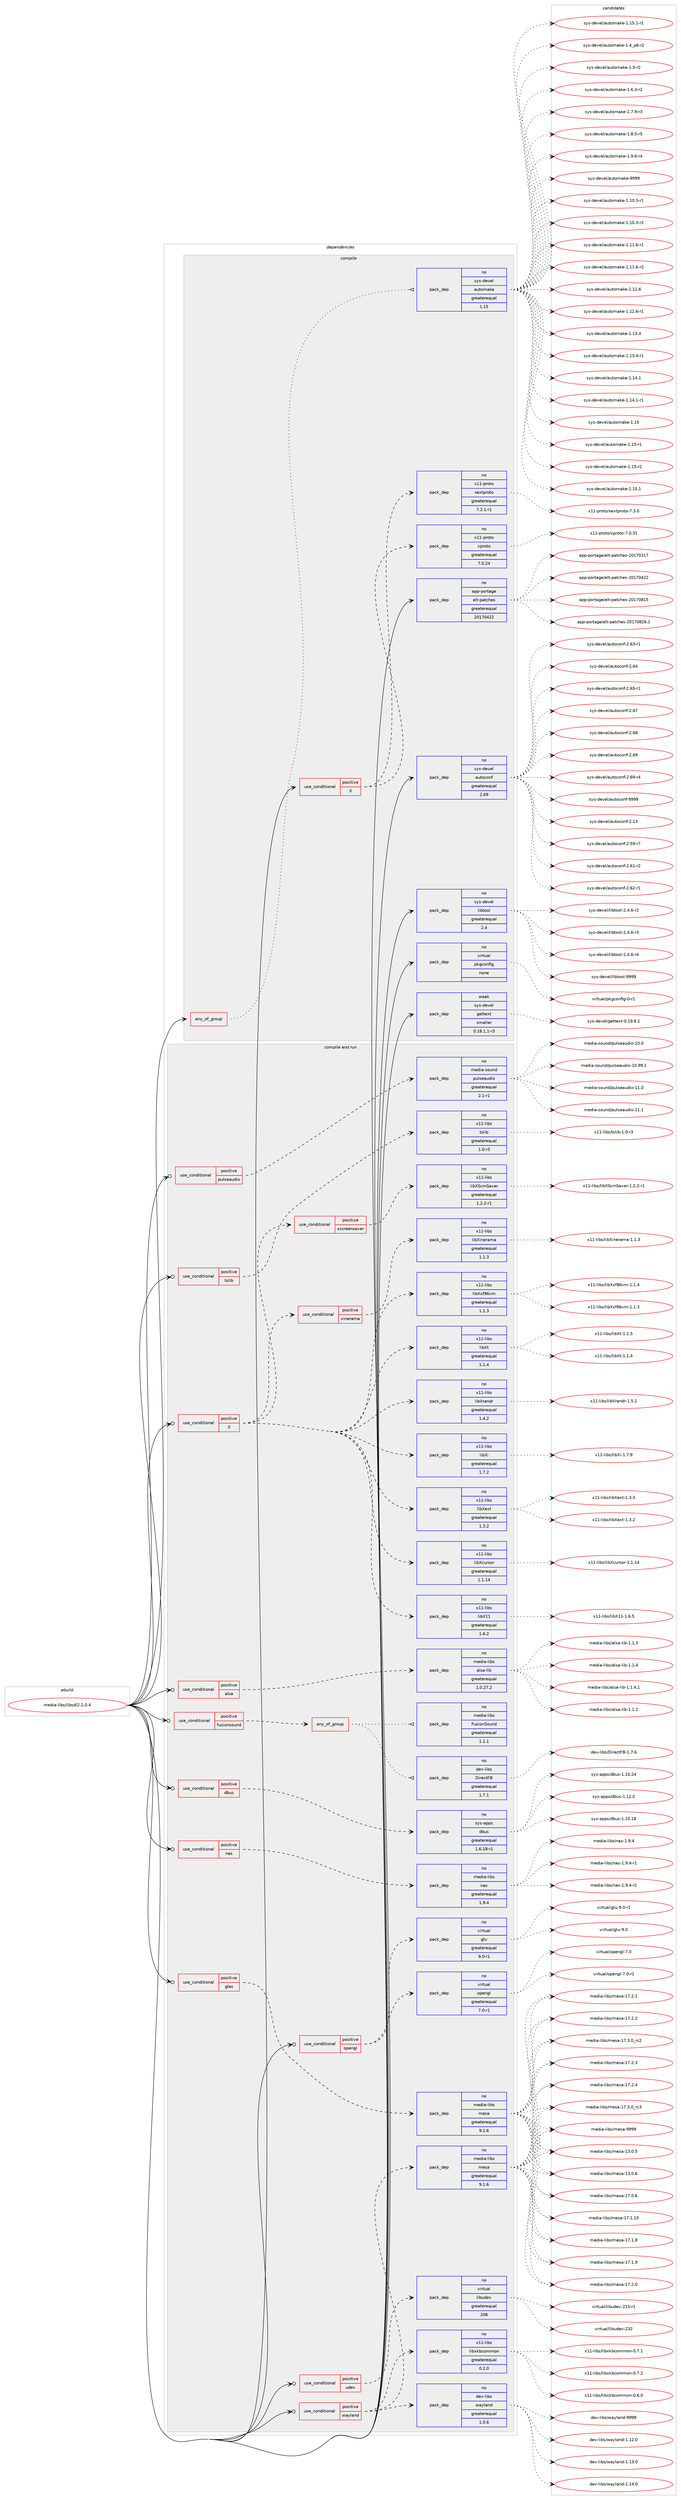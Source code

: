 digraph prolog {

# *************
# Graph options
# *************

newrank=true;
concentrate=true;
compound=true;
graph [rankdir=LR,fontname=Helvetica,fontsize=10,ranksep=1.5];#, ranksep=2.5, nodesep=0.2];
edge  [arrowhead=vee];
node  [fontname=Helvetica,fontsize=10];

# **********
# The ebuild
# **********

subgraph cluster_leftcol {
color=gray;
rank=same;
label=<<i>ebuild</i>>;
id [label="media-libs/libsdl2-2.0.4", color=red, width=4, href="../media-libs/libsdl2-2.0.4.svg"];
}

# ****************
# The dependencies
# ****************

subgraph cluster_midcol {
color=gray;
label=<<i>dependencies</i>>;
subgraph cluster_compile {
fillcolor="#eeeeee";
style=filled;
label=<<i>compile</i>>;
subgraph any5580 {
dependency365245 [label=<<TABLE BORDER="0" CELLBORDER="1" CELLSPACING="0" CELLPADDING="4"><TR><TD CELLPADDING="10">any_of_group</TD></TR></TABLE>>, shape=none, color=red];subgraph pack269521 {
dependency365246 [label=<<TABLE BORDER="0" CELLBORDER="1" CELLSPACING="0" CELLPADDING="4" WIDTH="220"><TR><TD ROWSPAN="6" CELLPADDING="30">pack_dep</TD></TR><TR><TD WIDTH="110">no</TD></TR><TR><TD>sys-devel</TD></TR><TR><TD>automake</TD></TR><TR><TD>greaterequal</TD></TR><TR><TD>1.15</TD></TR></TABLE>>, shape=none, color=blue];
}
dependency365245:e -> dependency365246:w [weight=20,style="dotted",arrowhead="oinv"];
}
id:e -> dependency365245:w [weight=20,style="solid",arrowhead="vee"];
subgraph cond90006 {
dependency365247 [label=<<TABLE BORDER="0" CELLBORDER="1" CELLSPACING="0" CELLPADDING="4"><TR><TD ROWSPAN="3" CELLPADDING="10">use_conditional</TD></TR><TR><TD>positive</TD></TR><TR><TD>X</TD></TR></TABLE>>, shape=none, color=red];
subgraph pack269522 {
dependency365248 [label=<<TABLE BORDER="0" CELLBORDER="1" CELLSPACING="0" CELLPADDING="4" WIDTH="220"><TR><TD ROWSPAN="6" CELLPADDING="30">pack_dep</TD></TR><TR><TD WIDTH="110">no</TD></TR><TR><TD>x11-proto</TD></TR><TR><TD>xextproto</TD></TR><TR><TD>greaterequal</TD></TR><TR><TD>7.2.1-r1</TD></TR></TABLE>>, shape=none, color=blue];
}
dependency365247:e -> dependency365248:w [weight=20,style="dashed",arrowhead="vee"];
subgraph pack269523 {
dependency365249 [label=<<TABLE BORDER="0" CELLBORDER="1" CELLSPACING="0" CELLPADDING="4" WIDTH="220"><TR><TD ROWSPAN="6" CELLPADDING="30">pack_dep</TD></TR><TR><TD WIDTH="110">no</TD></TR><TR><TD>x11-proto</TD></TR><TR><TD>xproto</TD></TR><TR><TD>greaterequal</TD></TR><TR><TD>7.0.24</TD></TR></TABLE>>, shape=none, color=blue];
}
dependency365247:e -> dependency365249:w [weight=20,style="dashed",arrowhead="vee"];
}
id:e -> dependency365247:w [weight=20,style="solid",arrowhead="vee"];
subgraph pack269524 {
dependency365250 [label=<<TABLE BORDER="0" CELLBORDER="1" CELLSPACING="0" CELLPADDING="4" WIDTH="220"><TR><TD ROWSPAN="6" CELLPADDING="30">pack_dep</TD></TR><TR><TD WIDTH="110">no</TD></TR><TR><TD>app-portage</TD></TR><TR><TD>elt-patches</TD></TR><TR><TD>greaterequal</TD></TR><TR><TD>20170422</TD></TR></TABLE>>, shape=none, color=blue];
}
id:e -> dependency365250:w [weight=20,style="solid",arrowhead="vee"];
subgraph pack269525 {
dependency365251 [label=<<TABLE BORDER="0" CELLBORDER="1" CELLSPACING="0" CELLPADDING="4" WIDTH="220"><TR><TD ROWSPAN="6" CELLPADDING="30">pack_dep</TD></TR><TR><TD WIDTH="110">no</TD></TR><TR><TD>sys-devel</TD></TR><TR><TD>autoconf</TD></TR><TR><TD>greaterequal</TD></TR><TR><TD>2.69</TD></TR></TABLE>>, shape=none, color=blue];
}
id:e -> dependency365251:w [weight=20,style="solid",arrowhead="vee"];
subgraph pack269526 {
dependency365252 [label=<<TABLE BORDER="0" CELLBORDER="1" CELLSPACING="0" CELLPADDING="4" WIDTH="220"><TR><TD ROWSPAN="6" CELLPADDING="30">pack_dep</TD></TR><TR><TD WIDTH="110">no</TD></TR><TR><TD>sys-devel</TD></TR><TR><TD>libtool</TD></TR><TR><TD>greaterequal</TD></TR><TR><TD>2.4</TD></TR></TABLE>>, shape=none, color=blue];
}
id:e -> dependency365252:w [weight=20,style="solid",arrowhead="vee"];
subgraph pack269527 {
dependency365253 [label=<<TABLE BORDER="0" CELLBORDER="1" CELLSPACING="0" CELLPADDING="4" WIDTH="220"><TR><TD ROWSPAN="6" CELLPADDING="30">pack_dep</TD></TR><TR><TD WIDTH="110">no</TD></TR><TR><TD>virtual</TD></TR><TR><TD>pkgconfig</TD></TR><TR><TD>none</TD></TR><TR><TD></TD></TR></TABLE>>, shape=none, color=blue];
}
id:e -> dependency365253:w [weight=20,style="solid",arrowhead="vee"];
subgraph pack269528 {
dependency365254 [label=<<TABLE BORDER="0" CELLBORDER="1" CELLSPACING="0" CELLPADDING="4" WIDTH="220"><TR><TD ROWSPAN="6" CELLPADDING="30">pack_dep</TD></TR><TR><TD WIDTH="110">weak</TD></TR><TR><TD>sys-devel</TD></TR><TR><TD>gettext</TD></TR><TR><TD>smaller</TD></TR><TR><TD>0.18.1.1-r3</TD></TR></TABLE>>, shape=none, color=blue];
}
id:e -> dependency365254:w [weight=20,style="solid",arrowhead="vee"];
}
subgraph cluster_compileandrun {
fillcolor="#eeeeee";
style=filled;
label=<<i>compile and run</i>>;
subgraph cond90007 {
dependency365255 [label=<<TABLE BORDER="0" CELLBORDER="1" CELLSPACING="0" CELLPADDING="4"><TR><TD ROWSPAN="3" CELLPADDING="10">use_conditional</TD></TR><TR><TD>positive</TD></TR><TR><TD>X</TD></TR></TABLE>>, shape=none, color=red];
subgraph pack269529 {
dependency365256 [label=<<TABLE BORDER="0" CELLBORDER="1" CELLSPACING="0" CELLPADDING="4" WIDTH="220"><TR><TD ROWSPAN="6" CELLPADDING="30">pack_dep</TD></TR><TR><TD WIDTH="110">no</TD></TR><TR><TD>x11-libs</TD></TR><TR><TD>libX11</TD></TR><TR><TD>greaterequal</TD></TR><TR><TD>1.6.2</TD></TR></TABLE>>, shape=none, color=blue];
}
dependency365255:e -> dependency365256:w [weight=20,style="dashed",arrowhead="vee"];
subgraph pack269530 {
dependency365257 [label=<<TABLE BORDER="0" CELLBORDER="1" CELLSPACING="0" CELLPADDING="4" WIDTH="220"><TR><TD ROWSPAN="6" CELLPADDING="30">pack_dep</TD></TR><TR><TD WIDTH="110">no</TD></TR><TR><TD>x11-libs</TD></TR><TR><TD>libXcursor</TD></TR><TR><TD>greaterequal</TD></TR><TR><TD>1.1.14</TD></TR></TABLE>>, shape=none, color=blue];
}
dependency365255:e -> dependency365257:w [weight=20,style="dashed",arrowhead="vee"];
subgraph pack269531 {
dependency365258 [label=<<TABLE BORDER="0" CELLBORDER="1" CELLSPACING="0" CELLPADDING="4" WIDTH="220"><TR><TD ROWSPAN="6" CELLPADDING="30">pack_dep</TD></TR><TR><TD WIDTH="110">no</TD></TR><TR><TD>x11-libs</TD></TR><TR><TD>libXext</TD></TR><TR><TD>greaterequal</TD></TR><TR><TD>1.3.2</TD></TR></TABLE>>, shape=none, color=blue];
}
dependency365255:e -> dependency365258:w [weight=20,style="dashed",arrowhead="vee"];
subgraph pack269532 {
dependency365259 [label=<<TABLE BORDER="0" CELLBORDER="1" CELLSPACING="0" CELLPADDING="4" WIDTH="220"><TR><TD ROWSPAN="6" CELLPADDING="30">pack_dep</TD></TR><TR><TD WIDTH="110">no</TD></TR><TR><TD>x11-libs</TD></TR><TR><TD>libXi</TD></TR><TR><TD>greaterequal</TD></TR><TR><TD>1.7.2</TD></TR></TABLE>>, shape=none, color=blue];
}
dependency365255:e -> dependency365259:w [weight=20,style="dashed",arrowhead="vee"];
subgraph pack269533 {
dependency365260 [label=<<TABLE BORDER="0" CELLBORDER="1" CELLSPACING="0" CELLPADDING="4" WIDTH="220"><TR><TD ROWSPAN="6" CELLPADDING="30">pack_dep</TD></TR><TR><TD WIDTH="110">no</TD></TR><TR><TD>x11-libs</TD></TR><TR><TD>libXrandr</TD></TR><TR><TD>greaterequal</TD></TR><TR><TD>1.4.2</TD></TR></TABLE>>, shape=none, color=blue];
}
dependency365255:e -> dependency365260:w [weight=20,style="dashed",arrowhead="vee"];
subgraph pack269534 {
dependency365261 [label=<<TABLE BORDER="0" CELLBORDER="1" CELLSPACING="0" CELLPADDING="4" WIDTH="220"><TR><TD ROWSPAN="6" CELLPADDING="30">pack_dep</TD></TR><TR><TD WIDTH="110">no</TD></TR><TR><TD>x11-libs</TD></TR><TR><TD>libXt</TD></TR><TR><TD>greaterequal</TD></TR><TR><TD>1.1.4</TD></TR></TABLE>>, shape=none, color=blue];
}
dependency365255:e -> dependency365261:w [weight=20,style="dashed",arrowhead="vee"];
subgraph pack269535 {
dependency365262 [label=<<TABLE BORDER="0" CELLBORDER="1" CELLSPACING="0" CELLPADDING="4" WIDTH="220"><TR><TD ROWSPAN="6" CELLPADDING="30">pack_dep</TD></TR><TR><TD WIDTH="110">no</TD></TR><TR><TD>x11-libs</TD></TR><TR><TD>libXxf86vm</TD></TR><TR><TD>greaterequal</TD></TR><TR><TD>1.1.3</TD></TR></TABLE>>, shape=none, color=blue];
}
dependency365255:e -> dependency365262:w [weight=20,style="dashed",arrowhead="vee"];
subgraph cond90008 {
dependency365263 [label=<<TABLE BORDER="0" CELLBORDER="1" CELLSPACING="0" CELLPADDING="4"><TR><TD ROWSPAN="3" CELLPADDING="10">use_conditional</TD></TR><TR><TD>positive</TD></TR><TR><TD>xinerama</TD></TR></TABLE>>, shape=none, color=red];
subgraph pack269536 {
dependency365264 [label=<<TABLE BORDER="0" CELLBORDER="1" CELLSPACING="0" CELLPADDING="4" WIDTH="220"><TR><TD ROWSPAN="6" CELLPADDING="30">pack_dep</TD></TR><TR><TD WIDTH="110">no</TD></TR><TR><TD>x11-libs</TD></TR><TR><TD>libXinerama</TD></TR><TR><TD>greaterequal</TD></TR><TR><TD>1.1.3</TD></TR></TABLE>>, shape=none, color=blue];
}
dependency365263:e -> dependency365264:w [weight=20,style="dashed",arrowhead="vee"];
}
dependency365255:e -> dependency365263:w [weight=20,style="dashed",arrowhead="vee"];
subgraph cond90009 {
dependency365265 [label=<<TABLE BORDER="0" CELLBORDER="1" CELLSPACING="0" CELLPADDING="4"><TR><TD ROWSPAN="3" CELLPADDING="10">use_conditional</TD></TR><TR><TD>positive</TD></TR><TR><TD>xscreensaver</TD></TR></TABLE>>, shape=none, color=red];
subgraph pack269537 {
dependency365266 [label=<<TABLE BORDER="0" CELLBORDER="1" CELLSPACING="0" CELLPADDING="4" WIDTH="220"><TR><TD ROWSPAN="6" CELLPADDING="30">pack_dep</TD></TR><TR><TD WIDTH="110">no</TD></TR><TR><TD>x11-libs</TD></TR><TR><TD>libXScrnSaver</TD></TR><TR><TD>greaterequal</TD></TR><TR><TD>1.2.2-r1</TD></TR></TABLE>>, shape=none, color=blue];
}
dependency365265:e -> dependency365266:w [weight=20,style="dashed",arrowhead="vee"];
}
dependency365255:e -> dependency365265:w [weight=20,style="dashed",arrowhead="vee"];
}
id:e -> dependency365255:w [weight=20,style="solid",arrowhead="odotvee"];
subgraph cond90010 {
dependency365267 [label=<<TABLE BORDER="0" CELLBORDER="1" CELLSPACING="0" CELLPADDING="4"><TR><TD ROWSPAN="3" CELLPADDING="10">use_conditional</TD></TR><TR><TD>positive</TD></TR><TR><TD>alsa</TD></TR></TABLE>>, shape=none, color=red];
subgraph pack269538 {
dependency365268 [label=<<TABLE BORDER="0" CELLBORDER="1" CELLSPACING="0" CELLPADDING="4" WIDTH="220"><TR><TD ROWSPAN="6" CELLPADDING="30">pack_dep</TD></TR><TR><TD WIDTH="110">no</TD></TR><TR><TD>media-libs</TD></TR><TR><TD>alsa-lib</TD></TR><TR><TD>greaterequal</TD></TR><TR><TD>1.0.27.2</TD></TR></TABLE>>, shape=none, color=blue];
}
dependency365267:e -> dependency365268:w [weight=20,style="dashed",arrowhead="vee"];
}
id:e -> dependency365267:w [weight=20,style="solid",arrowhead="odotvee"];
subgraph cond90011 {
dependency365269 [label=<<TABLE BORDER="0" CELLBORDER="1" CELLSPACING="0" CELLPADDING="4"><TR><TD ROWSPAN="3" CELLPADDING="10">use_conditional</TD></TR><TR><TD>positive</TD></TR><TR><TD>dbus</TD></TR></TABLE>>, shape=none, color=red];
subgraph pack269539 {
dependency365270 [label=<<TABLE BORDER="0" CELLBORDER="1" CELLSPACING="0" CELLPADDING="4" WIDTH="220"><TR><TD ROWSPAN="6" CELLPADDING="30">pack_dep</TD></TR><TR><TD WIDTH="110">no</TD></TR><TR><TD>sys-apps</TD></TR><TR><TD>dbus</TD></TR><TR><TD>greaterequal</TD></TR><TR><TD>1.6.18-r1</TD></TR></TABLE>>, shape=none, color=blue];
}
dependency365269:e -> dependency365270:w [weight=20,style="dashed",arrowhead="vee"];
}
id:e -> dependency365269:w [weight=20,style="solid",arrowhead="odotvee"];
subgraph cond90012 {
dependency365271 [label=<<TABLE BORDER="0" CELLBORDER="1" CELLSPACING="0" CELLPADDING="4"><TR><TD ROWSPAN="3" CELLPADDING="10">use_conditional</TD></TR><TR><TD>positive</TD></TR><TR><TD>fusionsound</TD></TR></TABLE>>, shape=none, color=red];
subgraph any5581 {
dependency365272 [label=<<TABLE BORDER="0" CELLBORDER="1" CELLSPACING="0" CELLPADDING="4"><TR><TD CELLPADDING="10">any_of_group</TD></TR></TABLE>>, shape=none, color=red];subgraph pack269540 {
dependency365273 [label=<<TABLE BORDER="0" CELLBORDER="1" CELLSPACING="0" CELLPADDING="4" WIDTH="220"><TR><TD ROWSPAN="6" CELLPADDING="30">pack_dep</TD></TR><TR><TD WIDTH="110">no</TD></TR><TR><TD>media-libs</TD></TR><TR><TD>FusionSound</TD></TR><TR><TD>greaterequal</TD></TR><TR><TD>1.1.1</TD></TR></TABLE>>, shape=none, color=blue];
}
dependency365272:e -> dependency365273:w [weight=20,style="dotted",arrowhead="oinv"];
subgraph pack269541 {
dependency365274 [label=<<TABLE BORDER="0" CELLBORDER="1" CELLSPACING="0" CELLPADDING="4" WIDTH="220"><TR><TD ROWSPAN="6" CELLPADDING="30">pack_dep</TD></TR><TR><TD WIDTH="110">no</TD></TR><TR><TD>dev-libs</TD></TR><TR><TD>DirectFB</TD></TR><TR><TD>greaterequal</TD></TR><TR><TD>1.7.1</TD></TR></TABLE>>, shape=none, color=blue];
}
dependency365272:e -> dependency365274:w [weight=20,style="dotted",arrowhead="oinv"];
}
dependency365271:e -> dependency365272:w [weight=20,style="dashed",arrowhead="vee"];
}
id:e -> dependency365271:w [weight=20,style="solid",arrowhead="odotvee"];
subgraph cond90013 {
dependency365275 [label=<<TABLE BORDER="0" CELLBORDER="1" CELLSPACING="0" CELLPADDING="4"><TR><TD ROWSPAN="3" CELLPADDING="10">use_conditional</TD></TR><TR><TD>positive</TD></TR><TR><TD>gles</TD></TR></TABLE>>, shape=none, color=red];
subgraph pack269542 {
dependency365276 [label=<<TABLE BORDER="0" CELLBORDER="1" CELLSPACING="0" CELLPADDING="4" WIDTH="220"><TR><TD ROWSPAN="6" CELLPADDING="30">pack_dep</TD></TR><TR><TD WIDTH="110">no</TD></TR><TR><TD>media-libs</TD></TR><TR><TD>mesa</TD></TR><TR><TD>greaterequal</TD></TR><TR><TD>9.1.6</TD></TR></TABLE>>, shape=none, color=blue];
}
dependency365275:e -> dependency365276:w [weight=20,style="dashed",arrowhead="vee"];
}
id:e -> dependency365275:w [weight=20,style="solid",arrowhead="odotvee"];
subgraph cond90014 {
dependency365277 [label=<<TABLE BORDER="0" CELLBORDER="1" CELLSPACING="0" CELLPADDING="4"><TR><TD ROWSPAN="3" CELLPADDING="10">use_conditional</TD></TR><TR><TD>positive</TD></TR><TR><TD>nas</TD></TR></TABLE>>, shape=none, color=red];
subgraph pack269543 {
dependency365278 [label=<<TABLE BORDER="0" CELLBORDER="1" CELLSPACING="0" CELLPADDING="4" WIDTH="220"><TR><TD ROWSPAN="6" CELLPADDING="30">pack_dep</TD></TR><TR><TD WIDTH="110">no</TD></TR><TR><TD>media-libs</TD></TR><TR><TD>nas</TD></TR><TR><TD>greaterequal</TD></TR><TR><TD>1.9.4</TD></TR></TABLE>>, shape=none, color=blue];
}
dependency365277:e -> dependency365278:w [weight=20,style="dashed",arrowhead="vee"];
}
id:e -> dependency365277:w [weight=20,style="solid",arrowhead="odotvee"];
subgraph cond90015 {
dependency365279 [label=<<TABLE BORDER="0" CELLBORDER="1" CELLSPACING="0" CELLPADDING="4"><TR><TD ROWSPAN="3" CELLPADDING="10">use_conditional</TD></TR><TR><TD>positive</TD></TR><TR><TD>opengl</TD></TR></TABLE>>, shape=none, color=red];
subgraph pack269544 {
dependency365280 [label=<<TABLE BORDER="0" CELLBORDER="1" CELLSPACING="0" CELLPADDING="4" WIDTH="220"><TR><TD ROWSPAN="6" CELLPADDING="30">pack_dep</TD></TR><TR><TD WIDTH="110">no</TD></TR><TR><TD>virtual</TD></TR><TR><TD>opengl</TD></TR><TR><TD>greaterequal</TD></TR><TR><TD>7.0-r1</TD></TR></TABLE>>, shape=none, color=blue];
}
dependency365279:e -> dependency365280:w [weight=20,style="dashed",arrowhead="vee"];
subgraph pack269545 {
dependency365281 [label=<<TABLE BORDER="0" CELLBORDER="1" CELLSPACING="0" CELLPADDING="4" WIDTH="220"><TR><TD ROWSPAN="6" CELLPADDING="30">pack_dep</TD></TR><TR><TD WIDTH="110">no</TD></TR><TR><TD>virtual</TD></TR><TR><TD>glu</TD></TR><TR><TD>greaterequal</TD></TR><TR><TD>9.0-r1</TD></TR></TABLE>>, shape=none, color=blue];
}
dependency365279:e -> dependency365281:w [weight=20,style="dashed",arrowhead="vee"];
}
id:e -> dependency365279:w [weight=20,style="solid",arrowhead="odotvee"];
subgraph cond90016 {
dependency365282 [label=<<TABLE BORDER="0" CELLBORDER="1" CELLSPACING="0" CELLPADDING="4"><TR><TD ROWSPAN="3" CELLPADDING="10">use_conditional</TD></TR><TR><TD>positive</TD></TR><TR><TD>pulseaudio</TD></TR></TABLE>>, shape=none, color=red];
subgraph pack269546 {
dependency365283 [label=<<TABLE BORDER="0" CELLBORDER="1" CELLSPACING="0" CELLPADDING="4" WIDTH="220"><TR><TD ROWSPAN="6" CELLPADDING="30">pack_dep</TD></TR><TR><TD WIDTH="110">no</TD></TR><TR><TD>media-sound</TD></TR><TR><TD>pulseaudio</TD></TR><TR><TD>greaterequal</TD></TR><TR><TD>2.1-r1</TD></TR></TABLE>>, shape=none, color=blue];
}
dependency365282:e -> dependency365283:w [weight=20,style="dashed",arrowhead="vee"];
}
id:e -> dependency365282:w [weight=20,style="solid",arrowhead="odotvee"];
subgraph cond90017 {
dependency365284 [label=<<TABLE BORDER="0" CELLBORDER="1" CELLSPACING="0" CELLPADDING="4"><TR><TD ROWSPAN="3" CELLPADDING="10">use_conditional</TD></TR><TR><TD>positive</TD></TR><TR><TD>tslib</TD></TR></TABLE>>, shape=none, color=red];
subgraph pack269547 {
dependency365285 [label=<<TABLE BORDER="0" CELLBORDER="1" CELLSPACING="0" CELLPADDING="4" WIDTH="220"><TR><TD ROWSPAN="6" CELLPADDING="30">pack_dep</TD></TR><TR><TD WIDTH="110">no</TD></TR><TR><TD>x11-libs</TD></TR><TR><TD>tslib</TD></TR><TR><TD>greaterequal</TD></TR><TR><TD>1.0-r3</TD></TR></TABLE>>, shape=none, color=blue];
}
dependency365284:e -> dependency365285:w [weight=20,style="dashed",arrowhead="vee"];
}
id:e -> dependency365284:w [weight=20,style="solid",arrowhead="odotvee"];
subgraph cond90018 {
dependency365286 [label=<<TABLE BORDER="0" CELLBORDER="1" CELLSPACING="0" CELLPADDING="4"><TR><TD ROWSPAN="3" CELLPADDING="10">use_conditional</TD></TR><TR><TD>positive</TD></TR><TR><TD>udev</TD></TR></TABLE>>, shape=none, color=red];
subgraph pack269548 {
dependency365287 [label=<<TABLE BORDER="0" CELLBORDER="1" CELLSPACING="0" CELLPADDING="4" WIDTH="220"><TR><TD ROWSPAN="6" CELLPADDING="30">pack_dep</TD></TR><TR><TD WIDTH="110">no</TD></TR><TR><TD>virtual</TD></TR><TR><TD>libudev</TD></TR><TR><TD>greaterequal</TD></TR><TR><TD>208</TD></TR></TABLE>>, shape=none, color=blue];
}
dependency365286:e -> dependency365287:w [weight=20,style="dashed",arrowhead="vee"];
}
id:e -> dependency365286:w [weight=20,style="solid",arrowhead="odotvee"];
subgraph cond90019 {
dependency365288 [label=<<TABLE BORDER="0" CELLBORDER="1" CELLSPACING="0" CELLPADDING="4"><TR><TD ROWSPAN="3" CELLPADDING="10">use_conditional</TD></TR><TR><TD>positive</TD></TR><TR><TD>wayland</TD></TR></TABLE>>, shape=none, color=red];
subgraph pack269549 {
dependency365289 [label=<<TABLE BORDER="0" CELLBORDER="1" CELLSPACING="0" CELLPADDING="4" WIDTH="220"><TR><TD ROWSPAN="6" CELLPADDING="30">pack_dep</TD></TR><TR><TD WIDTH="110">no</TD></TR><TR><TD>dev-libs</TD></TR><TR><TD>wayland</TD></TR><TR><TD>greaterequal</TD></TR><TR><TD>1.0.6</TD></TR></TABLE>>, shape=none, color=blue];
}
dependency365288:e -> dependency365289:w [weight=20,style="dashed",arrowhead="vee"];
subgraph pack269550 {
dependency365290 [label=<<TABLE BORDER="0" CELLBORDER="1" CELLSPACING="0" CELLPADDING="4" WIDTH="220"><TR><TD ROWSPAN="6" CELLPADDING="30">pack_dep</TD></TR><TR><TD WIDTH="110">no</TD></TR><TR><TD>media-libs</TD></TR><TR><TD>mesa</TD></TR><TR><TD>greaterequal</TD></TR><TR><TD>9.1.6</TD></TR></TABLE>>, shape=none, color=blue];
}
dependency365288:e -> dependency365290:w [weight=20,style="dashed",arrowhead="vee"];
subgraph pack269551 {
dependency365291 [label=<<TABLE BORDER="0" CELLBORDER="1" CELLSPACING="0" CELLPADDING="4" WIDTH="220"><TR><TD ROWSPAN="6" CELLPADDING="30">pack_dep</TD></TR><TR><TD WIDTH="110">no</TD></TR><TR><TD>x11-libs</TD></TR><TR><TD>libxkbcommon</TD></TR><TR><TD>greaterequal</TD></TR><TR><TD>0.2.0</TD></TR></TABLE>>, shape=none, color=blue];
}
dependency365288:e -> dependency365291:w [weight=20,style="dashed",arrowhead="vee"];
}
id:e -> dependency365288:w [weight=20,style="solid",arrowhead="odotvee"];
}
subgraph cluster_run {
fillcolor="#eeeeee";
style=filled;
label=<<i>run</i>>;
}
}

# **************
# The candidates
# **************

subgraph cluster_choices {
rank=same;
color=gray;
label=<<i>candidates</i>>;

subgraph choice269521 {
color=black;
nodesep=1;
choice11512111545100101118101108479711711611110997107101454946494846514511449 [label="sys-devel/automake-1.10.3-r1", color=red, width=4,href="../sys-devel/automake-1.10.3-r1.svg"];
choice11512111545100101118101108479711711611110997107101454946494846514511450 [label="sys-devel/automake-1.10.3-r2", color=red, width=4,href="../sys-devel/automake-1.10.3-r2.svg"];
choice11512111545100101118101108479711711611110997107101454946494946544511449 [label="sys-devel/automake-1.11.6-r1", color=red, width=4,href="../sys-devel/automake-1.11.6-r1.svg"];
choice11512111545100101118101108479711711611110997107101454946494946544511450 [label="sys-devel/automake-1.11.6-r2", color=red, width=4,href="../sys-devel/automake-1.11.6-r2.svg"];
choice1151211154510010111810110847971171161111099710710145494649504654 [label="sys-devel/automake-1.12.6", color=red, width=4,href="../sys-devel/automake-1.12.6.svg"];
choice11512111545100101118101108479711711611110997107101454946495046544511449 [label="sys-devel/automake-1.12.6-r1", color=red, width=4,href="../sys-devel/automake-1.12.6-r1.svg"];
choice1151211154510010111810110847971171161111099710710145494649514652 [label="sys-devel/automake-1.13.4", color=red, width=4,href="../sys-devel/automake-1.13.4.svg"];
choice11512111545100101118101108479711711611110997107101454946495146524511449 [label="sys-devel/automake-1.13.4-r1", color=red, width=4,href="../sys-devel/automake-1.13.4-r1.svg"];
choice1151211154510010111810110847971171161111099710710145494649524649 [label="sys-devel/automake-1.14.1", color=red, width=4,href="../sys-devel/automake-1.14.1.svg"];
choice11512111545100101118101108479711711611110997107101454946495246494511449 [label="sys-devel/automake-1.14.1-r1", color=red, width=4,href="../sys-devel/automake-1.14.1-r1.svg"];
choice115121115451001011181011084797117116111109971071014549464953 [label="sys-devel/automake-1.15", color=red, width=4,href="../sys-devel/automake-1.15.svg"];
choice1151211154510010111810110847971171161111099710710145494649534511449 [label="sys-devel/automake-1.15-r1", color=red, width=4,href="../sys-devel/automake-1.15-r1.svg"];
choice1151211154510010111810110847971171161111099710710145494649534511450 [label="sys-devel/automake-1.15-r2", color=red, width=4,href="../sys-devel/automake-1.15-r2.svg"];
choice1151211154510010111810110847971171161111099710710145494649534649 [label="sys-devel/automake-1.15.1", color=red, width=4,href="../sys-devel/automake-1.15.1.svg"];
choice11512111545100101118101108479711711611110997107101454946495346494511449 [label="sys-devel/automake-1.15.1-r1", color=red, width=4,href="../sys-devel/automake-1.15.1-r1.svg"];
choice115121115451001011181011084797117116111109971071014549465295112544511450 [label="sys-devel/automake-1.4_p6-r2", color=red, width=4,href="../sys-devel/automake-1.4_p6-r2.svg"];
choice11512111545100101118101108479711711611110997107101454946534511450 [label="sys-devel/automake-1.5-r2", color=red, width=4,href="../sys-devel/automake-1.5-r2.svg"];
choice115121115451001011181011084797117116111109971071014549465446514511450 [label="sys-devel/automake-1.6.3-r2", color=red, width=4,href="../sys-devel/automake-1.6.3-r2.svg"];
choice115121115451001011181011084797117116111109971071014549465546574511451 [label="sys-devel/automake-1.7.9-r3", color=red, width=4,href="../sys-devel/automake-1.7.9-r3.svg"];
choice115121115451001011181011084797117116111109971071014549465646534511453 [label="sys-devel/automake-1.8.5-r5", color=red, width=4,href="../sys-devel/automake-1.8.5-r5.svg"];
choice115121115451001011181011084797117116111109971071014549465746544511452 [label="sys-devel/automake-1.9.6-r4", color=red, width=4,href="../sys-devel/automake-1.9.6-r4.svg"];
choice115121115451001011181011084797117116111109971071014557575757 [label="sys-devel/automake-9999", color=red, width=4,href="../sys-devel/automake-9999.svg"];
dependency365246:e -> choice11512111545100101118101108479711711611110997107101454946494846514511449:w [style=dotted,weight="100"];
dependency365246:e -> choice11512111545100101118101108479711711611110997107101454946494846514511450:w [style=dotted,weight="100"];
dependency365246:e -> choice11512111545100101118101108479711711611110997107101454946494946544511449:w [style=dotted,weight="100"];
dependency365246:e -> choice11512111545100101118101108479711711611110997107101454946494946544511450:w [style=dotted,weight="100"];
dependency365246:e -> choice1151211154510010111810110847971171161111099710710145494649504654:w [style=dotted,weight="100"];
dependency365246:e -> choice11512111545100101118101108479711711611110997107101454946495046544511449:w [style=dotted,weight="100"];
dependency365246:e -> choice1151211154510010111810110847971171161111099710710145494649514652:w [style=dotted,weight="100"];
dependency365246:e -> choice11512111545100101118101108479711711611110997107101454946495146524511449:w [style=dotted,weight="100"];
dependency365246:e -> choice1151211154510010111810110847971171161111099710710145494649524649:w [style=dotted,weight="100"];
dependency365246:e -> choice11512111545100101118101108479711711611110997107101454946495246494511449:w [style=dotted,weight="100"];
dependency365246:e -> choice115121115451001011181011084797117116111109971071014549464953:w [style=dotted,weight="100"];
dependency365246:e -> choice1151211154510010111810110847971171161111099710710145494649534511449:w [style=dotted,weight="100"];
dependency365246:e -> choice1151211154510010111810110847971171161111099710710145494649534511450:w [style=dotted,weight="100"];
dependency365246:e -> choice1151211154510010111810110847971171161111099710710145494649534649:w [style=dotted,weight="100"];
dependency365246:e -> choice11512111545100101118101108479711711611110997107101454946495346494511449:w [style=dotted,weight="100"];
dependency365246:e -> choice115121115451001011181011084797117116111109971071014549465295112544511450:w [style=dotted,weight="100"];
dependency365246:e -> choice11512111545100101118101108479711711611110997107101454946534511450:w [style=dotted,weight="100"];
dependency365246:e -> choice115121115451001011181011084797117116111109971071014549465446514511450:w [style=dotted,weight="100"];
dependency365246:e -> choice115121115451001011181011084797117116111109971071014549465546574511451:w [style=dotted,weight="100"];
dependency365246:e -> choice115121115451001011181011084797117116111109971071014549465646534511453:w [style=dotted,weight="100"];
dependency365246:e -> choice115121115451001011181011084797117116111109971071014549465746544511452:w [style=dotted,weight="100"];
dependency365246:e -> choice115121115451001011181011084797117116111109971071014557575757:w [style=dotted,weight="100"];
}
subgraph choice269522 {
color=black;
nodesep=1;
choice12049494511211411111611147120101120116112114111116111455546514648 [label="x11-proto/xextproto-7.3.0", color=red, width=4,href="../x11-proto/xextproto-7.3.0.svg"];
dependency365248:e -> choice12049494511211411111611147120101120116112114111116111455546514648:w [style=dotted,weight="100"];
}
subgraph choice269523 {
color=black;
nodesep=1;
choice1204949451121141111161114712011211411111611145554648465149 [label="x11-proto/xproto-7.0.31", color=red, width=4,href="../x11-proto/xproto-7.0.31.svg"];
dependency365249:e -> choice1204949451121141111161114712011211411111611145554648465149:w [style=dotted,weight="100"];
}
subgraph choice269524 {
color=black;
nodesep=1;
choice97112112451121111141169710310147101108116451129711699104101115455048495548514955 [label="app-portage/elt-patches-20170317", color=red, width=4,href="../app-portage/elt-patches-20170317.svg"];
choice97112112451121111141169710310147101108116451129711699104101115455048495548525050 [label="app-portage/elt-patches-20170422", color=red, width=4,href="../app-portage/elt-patches-20170422.svg"];
choice97112112451121111141169710310147101108116451129711699104101115455048495548564953 [label="app-portage/elt-patches-20170815", color=red, width=4,href="../app-portage/elt-patches-20170815.svg"];
choice971121124511211111411697103101471011081164511297116991041011154550484955485650544649 [label="app-portage/elt-patches-20170826.1", color=red, width=4,href="../app-portage/elt-patches-20170826.1.svg"];
dependency365250:e -> choice97112112451121111141169710310147101108116451129711699104101115455048495548514955:w [style=dotted,weight="100"];
dependency365250:e -> choice97112112451121111141169710310147101108116451129711699104101115455048495548525050:w [style=dotted,weight="100"];
dependency365250:e -> choice97112112451121111141169710310147101108116451129711699104101115455048495548564953:w [style=dotted,weight="100"];
dependency365250:e -> choice971121124511211111411697103101471011081164511297116991041011154550484955485650544649:w [style=dotted,weight="100"];
}
subgraph choice269525 {
color=black;
nodesep=1;
choice115121115451001011181011084797117116111991111101024550464951 [label="sys-devel/autoconf-2.13", color=red, width=4,href="../sys-devel/autoconf-2.13.svg"];
choice1151211154510010111810110847971171161119911111010245504653574511455 [label="sys-devel/autoconf-2.59-r7", color=red, width=4,href="../sys-devel/autoconf-2.59-r7.svg"];
choice1151211154510010111810110847971171161119911111010245504654494511450 [label="sys-devel/autoconf-2.61-r2", color=red, width=4,href="../sys-devel/autoconf-2.61-r2.svg"];
choice1151211154510010111810110847971171161119911111010245504654504511449 [label="sys-devel/autoconf-2.62-r1", color=red, width=4,href="../sys-devel/autoconf-2.62-r1.svg"];
choice1151211154510010111810110847971171161119911111010245504654514511449 [label="sys-devel/autoconf-2.63-r1", color=red, width=4,href="../sys-devel/autoconf-2.63-r1.svg"];
choice115121115451001011181011084797117116111991111101024550465452 [label="sys-devel/autoconf-2.64", color=red, width=4,href="../sys-devel/autoconf-2.64.svg"];
choice1151211154510010111810110847971171161119911111010245504654534511449 [label="sys-devel/autoconf-2.65-r1", color=red, width=4,href="../sys-devel/autoconf-2.65-r1.svg"];
choice115121115451001011181011084797117116111991111101024550465455 [label="sys-devel/autoconf-2.67", color=red, width=4,href="../sys-devel/autoconf-2.67.svg"];
choice115121115451001011181011084797117116111991111101024550465456 [label="sys-devel/autoconf-2.68", color=red, width=4,href="../sys-devel/autoconf-2.68.svg"];
choice115121115451001011181011084797117116111991111101024550465457 [label="sys-devel/autoconf-2.69", color=red, width=4,href="../sys-devel/autoconf-2.69.svg"];
choice1151211154510010111810110847971171161119911111010245504654574511452 [label="sys-devel/autoconf-2.69-r4", color=red, width=4,href="../sys-devel/autoconf-2.69-r4.svg"];
choice115121115451001011181011084797117116111991111101024557575757 [label="sys-devel/autoconf-9999", color=red, width=4,href="../sys-devel/autoconf-9999.svg"];
dependency365251:e -> choice115121115451001011181011084797117116111991111101024550464951:w [style=dotted,weight="100"];
dependency365251:e -> choice1151211154510010111810110847971171161119911111010245504653574511455:w [style=dotted,weight="100"];
dependency365251:e -> choice1151211154510010111810110847971171161119911111010245504654494511450:w [style=dotted,weight="100"];
dependency365251:e -> choice1151211154510010111810110847971171161119911111010245504654504511449:w [style=dotted,weight="100"];
dependency365251:e -> choice1151211154510010111810110847971171161119911111010245504654514511449:w [style=dotted,weight="100"];
dependency365251:e -> choice115121115451001011181011084797117116111991111101024550465452:w [style=dotted,weight="100"];
dependency365251:e -> choice1151211154510010111810110847971171161119911111010245504654534511449:w [style=dotted,weight="100"];
dependency365251:e -> choice115121115451001011181011084797117116111991111101024550465455:w [style=dotted,weight="100"];
dependency365251:e -> choice115121115451001011181011084797117116111991111101024550465456:w [style=dotted,weight="100"];
dependency365251:e -> choice115121115451001011181011084797117116111991111101024550465457:w [style=dotted,weight="100"];
dependency365251:e -> choice1151211154510010111810110847971171161119911111010245504654574511452:w [style=dotted,weight="100"];
dependency365251:e -> choice115121115451001011181011084797117116111991111101024557575757:w [style=dotted,weight="100"];
}
subgraph choice269526 {
color=black;
nodesep=1;
choice1151211154510010111810110847108105981161111111084550465246544511450 [label="sys-devel/libtool-2.4.6-r2", color=red, width=4,href="../sys-devel/libtool-2.4.6-r2.svg"];
choice1151211154510010111810110847108105981161111111084550465246544511451 [label="sys-devel/libtool-2.4.6-r3", color=red, width=4,href="../sys-devel/libtool-2.4.6-r3.svg"];
choice1151211154510010111810110847108105981161111111084550465246544511452 [label="sys-devel/libtool-2.4.6-r4", color=red, width=4,href="../sys-devel/libtool-2.4.6-r4.svg"];
choice1151211154510010111810110847108105981161111111084557575757 [label="sys-devel/libtool-9999", color=red, width=4,href="../sys-devel/libtool-9999.svg"];
dependency365252:e -> choice1151211154510010111810110847108105981161111111084550465246544511450:w [style=dotted,weight="100"];
dependency365252:e -> choice1151211154510010111810110847108105981161111111084550465246544511451:w [style=dotted,weight="100"];
dependency365252:e -> choice1151211154510010111810110847108105981161111111084550465246544511452:w [style=dotted,weight="100"];
dependency365252:e -> choice1151211154510010111810110847108105981161111111084557575757:w [style=dotted,weight="100"];
}
subgraph choice269527 {
color=black;
nodesep=1;
choice11810511411611797108471121071039911111010210510345484511449 [label="virtual/pkgconfig-0-r1", color=red, width=4,href="../virtual/pkgconfig-0-r1.svg"];
dependency365253:e -> choice11810511411611797108471121071039911111010210510345484511449:w [style=dotted,weight="100"];
}
subgraph choice269528 {
color=black;
nodesep=1;
choice1151211154510010111810110847103101116116101120116454846495746564649 [label="sys-devel/gettext-0.19.8.1", color=red, width=4,href="../sys-devel/gettext-0.19.8.1.svg"];
dependency365254:e -> choice1151211154510010111810110847103101116116101120116454846495746564649:w [style=dotted,weight="100"];
}
subgraph choice269529 {
color=black;
nodesep=1;
choice120494945108105981154710810598884949454946544653 [label="x11-libs/libX11-1.6.5", color=red, width=4,href="../x11-libs/libX11-1.6.5.svg"];
dependency365256:e -> choice120494945108105981154710810598884949454946544653:w [style=dotted,weight="100"];
}
subgraph choice269530 {
color=black;
nodesep=1;
choice120494945108105981154710810598889911711411511111445494649464952 [label="x11-libs/libXcursor-1.1.14", color=red, width=4,href="../x11-libs/libXcursor-1.1.14.svg"];
dependency365257:e -> choice120494945108105981154710810598889911711411511111445494649464952:w [style=dotted,weight="100"];
}
subgraph choice269531 {
color=black;
nodesep=1;
choice12049494510810598115471081059888101120116454946514650 [label="x11-libs/libXext-1.3.2", color=red, width=4,href="../x11-libs/libXext-1.3.2.svg"];
choice12049494510810598115471081059888101120116454946514651 [label="x11-libs/libXext-1.3.3", color=red, width=4,href="../x11-libs/libXext-1.3.3.svg"];
dependency365258:e -> choice12049494510810598115471081059888101120116454946514650:w [style=dotted,weight="100"];
dependency365258:e -> choice12049494510810598115471081059888101120116454946514651:w [style=dotted,weight="100"];
}
subgraph choice269532 {
color=black;
nodesep=1;
choice12049494510810598115471081059888105454946554657 [label="x11-libs/libXi-1.7.9", color=red, width=4,href="../x11-libs/libXi-1.7.9.svg"];
dependency365259:e -> choice12049494510810598115471081059888105454946554657:w [style=dotted,weight="100"];
}
subgraph choice269533 {
color=black;
nodesep=1;
choice1204949451081059811547108105988811497110100114454946534649 [label="x11-libs/libXrandr-1.5.1", color=red, width=4,href="../x11-libs/libXrandr-1.5.1.svg"];
dependency365260:e -> choice1204949451081059811547108105988811497110100114454946534649:w [style=dotted,weight="100"];
}
subgraph choice269534 {
color=black;
nodesep=1;
choice12049494510810598115471081059888116454946494652 [label="x11-libs/libXt-1.1.4", color=red, width=4,href="../x11-libs/libXt-1.1.4.svg"];
choice12049494510810598115471081059888116454946494653 [label="x11-libs/libXt-1.1.5", color=red, width=4,href="../x11-libs/libXt-1.1.5.svg"];
dependency365261:e -> choice12049494510810598115471081059888116454946494652:w [style=dotted,weight="100"];
dependency365261:e -> choice12049494510810598115471081059888116454946494653:w [style=dotted,weight="100"];
}
subgraph choice269535 {
color=black;
nodesep=1;
choice120494945108105981154710810598881201025654118109454946494651 [label="x11-libs/libXxf86vm-1.1.3", color=red, width=4,href="../x11-libs/libXxf86vm-1.1.3.svg"];
choice120494945108105981154710810598881201025654118109454946494652 [label="x11-libs/libXxf86vm-1.1.4", color=red, width=4,href="../x11-libs/libXxf86vm-1.1.4.svg"];
dependency365262:e -> choice120494945108105981154710810598881201025654118109454946494651:w [style=dotted,weight="100"];
dependency365262:e -> choice120494945108105981154710810598881201025654118109454946494652:w [style=dotted,weight="100"];
}
subgraph choice269536 {
color=black;
nodesep=1;
choice120494945108105981154710810598881051101011149710997454946494651 [label="x11-libs/libXinerama-1.1.3", color=red, width=4,href="../x11-libs/libXinerama-1.1.3.svg"];
dependency365264:e -> choice120494945108105981154710810598881051101011149710997454946494651:w [style=dotted,weight="100"];
}
subgraph choice269537 {
color=black;
nodesep=1;
choice12049494510810598115471081059888839911411083971181011144549465046504511449 [label="x11-libs/libXScrnSaver-1.2.2-r1", color=red, width=4,href="../x11-libs/libXScrnSaver-1.2.2-r1.svg"];
dependency365266:e -> choice12049494510810598115471081059888839911411083971181011144549465046504511449:w [style=dotted,weight="100"];
}
subgraph choice269538 {
color=black;
nodesep=1;
choice1091011001059745108105981154797108115974510810598454946494650 [label="media-libs/alsa-lib-1.1.2", color=red, width=4,href="../media-libs/alsa-lib-1.1.2.svg"];
choice1091011001059745108105981154797108115974510810598454946494651 [label="media-libs/alsa-lib-1.1.3", color=red, width=4,href="../media-libs/alsa-lib-1.1.3.svg"];
choice1091011001059745108105981154797108115974510810598454946494652 [label="media-libs/alsa-lib-1.1.4", color=red, width=4,href="../media-libs/alsa-lib-1.1.4.svg"];
choice10910110010597451081059811547971081159745108105984549464946524649 [label="media-libs/alsa-lib-1.1.4.1", color=red, width=4,href="../media-libs/alsa-lib-1.1.4.1.svg"];
dependency365268:e -> choice1091011001059745108105981154797108115974510810598454946494650:w [style=dotted,weight="100"];
dependency365268:e -> choice1091011001059745108105981154797108115974510810598454946494651:w [style=dotted,weight="100"];
dependency365268:e -> choice1091011001059745108105981154797108115974510810598454946494652:w [style=dotted,weight="100"];
dependency365268:e -> choice10910110010597451081059811547971081159745108105984549464946524649:w [style=dotted,weight="100"];
}
subgraph choice269539 {
color=black;
nodesep=1;
choice115121115459711211211547100981171154549464948464956 [label="sys-apps/dbus-1.10.18", color=red, width=4,href="../sys-apps/dbus-1.10.18.svg"];
choice115121115459711211211547100981171154549464948465052 [label="sys-apps/dbus-1.10.24", color=red, width=4,href="../sys-apps/dbus-1.10.24.svg"];
choice1151211154597112112115471009811711545494649504648 [label="sys-apps/dbus-1.12.0", color=red, width=4,href="../sys-apps/dbus-1.12.0.svg"];
dependency365270:e -> choice115121115459711211211547100981171154549464948464956:w [style=dotted,weight="100"];
dependency365270:e -> choice115121115459711211211547100981171154549464948465052:w [style=dotted,weight="100"];
dependency365270:e -> choice1151211154597112112115471009811711545494649504648:w [style=dotted,weight="100"];
}
subgraph choice269540 {
color=black;
nodesep=1;
}
subgraph choice269541 {
color=black;
nodesep=1;
choice10010111845108105981154768105114101991167066454946554654 [label="dev-libs/DirectFB-1.7.6", color=red, width=4,href="../dev-libs/DirectFB-1.7.6.svg"];
dependency365274:e -> choice10010111845108105981154768105114101991167066454946554654:w [style=dotted,weight="100"];
}
subgraph choice269542 {
color=black;
nodesep=1;
choice109101100105974510810598115471091011159745495146484653 [label="media-libs/mesa-13.0.5", color=red, width=4,href="../media-libs/mesa-13.0.5.svg"];
choice109101100105974510810598115471091011159745495146484654 [label="media-libs/mesa-13.0.6", color=red, width=4,href="../media-libs/mesa-13.0.6.svg"];
choice109101100105974510810598115471091011159745495546484654 [label="media-libs/mesa-17.0.6", color=red, width=4,href="../media-libs/mesa-17.0.6.svg"];
choice10910110010597451081059811547109101115974549554649464948 [label="media-libs/mesa-17.1.10", color=red, width=4,href="../media-libs/mesa-17.1.10.svg"];
choice109101100105974510810598115471091011159745495546494656 [label="media-libs/mesa-17.1.8", color=red, width=4,href="../media-libs/mesa-17.1.8.svg"];
choice109101100105974510810598115471091011159745495546494657 [label="media-libs/mesa-17.1.9", color=red, width=4,href="../media-libs/mesa-17.1.9.svg"];
choice109101100105974510810598115471091011159745495546504648 [label="media-libs/mesa-17.2.0", color=red, width=4,href="../media-libs/mesa-17.2.0.svg"];
choice109101100105974510810598115471091011159745495546504649 [label="media-libs/mesa-17.2.1", color=red, width=4,href="../media-libs/mesa-17.2.1.svg"];
choice109101100105974510810598115471091011159745495546504650 [label="media-libs/mesa-17.2.2", color=red, width=4,href="../media-libs/mesa-17.2.2.svg"];
choice109101100105974510810598115471091011159745495546504651 [label="media-libs/mesa-17.2.3", color=red, width=4,href="../media-libs/mesa-17.2.3.svg"];
choice109101100105974510810598115471091011159745495546504652 [label="media-libs/mesa-17.2.4", color=red, width=4,href="../media-libs/mesa-17.2.4.svg"];
choice109101100105974510810598115471091011159745495546514648951149950 [label="media-libs/mesa-17.3.0_rc2", color=red, width=4,href="../media-libs/mesa-17.3.0_rc2.svg"];
choice109101100105974510810598115471091011159745495546514648951149951 [label="media-libs/mesa-17.3.0_rc3", color=red, width=4,href="../media-libs/mesa-17.3.0_rc3.svg"];
choice10910110010597451081059811547109101115974557575757 [label="media-libs/mesa-9999", color=red, width=4,href="../media-libs/mesa-9999.svg"];
dependency365276:e -> choice109101100105974510810598115471091011159745495146484653:w [style=dotted,weight="100"];
dependency365276:e -> choice109101100105974510810598115471091011159745495146484654:w [style=dotted,weight="100"];
dependency365276:e -> choice109101100105974510810598115471091011159745495546484654:w [style=dotted,weight="100"];
dependency365276:e -> choice10910110010597451081059811547109101115974549554649464948:w [style=dotted,weight="100"];
dependency365276:e -> choice109101100105974510810598115471091011159745495546494656:w [style=dotted,weight="100"];
dependency365276:e -> choice109101100105974510810598115471091011159745495546494657:w [style=dotted,weight="100"];
dependency365276:e -> choice109101100105974510810598115471091011159745495546504648:w [style=dotted,weight="100"];
dependency365276:e -> choice109101100105974510810598115471091011159745495546504649:w [style=dotted,weight="100"];
dependency365276:e -> choice109101100105974510810598115471091011159745495546504650:w [style=dotted,weight="100"];
dependency365276:e -> choice109101100105974510810598115471091011159745495546504651:w [style=dotted,weight="100"];
dependency365276:e -> choice109101100105974510810598115471091011159745495546504652:w [style=dotted,weight="100"];
dependency365276:e -> choice109101100105974510810598115471091011159745495546514648951149950:w [style=dotted,weight="100"];
dependency365276:e -> choice109101100105974510810598115471091011159745495546514648951149951:w [style=dotted,weight="100"];
dependency365276:e -> choice10910110010597451081059811547109101115974557575757:w [style=dotted,weight="100"];
}
subgraph choice269543 {
color=black;
nodesep=1;
choice1091011001059745108105981154711097115454946574652 [label="media-libs/nas-1.9.4", color=red, width=4,href="../media-libs/nas-1.9.4.svg"];
choice10910110010597451081059811547110971154549465746524511449 [label="media-libs/nas-1.9.4-r1", color=red, width=4,href="../media-libs/nas-1.9.4-r1.svg"];
choice10910110010597451081059811547110971154549465746524511450 [label="media-libs/nas-1.9.4-r2", color=red, width=4,href="../media-libs/nas-1.9.4-r2.svg"];
dependency365278:e -> choice1091011001059745108105981154711097115454946574652:w [style=dotted,weight="100"];
dependency365278:e -> choice10910110010597451081059811547110971154549465746524511449:w [style=dotted,weight="100"];
dependency365278:e -> choice10910110010597451081059811547110971154549465746524511450:w [style=dotted,weight="100"];
}
subgraph choice269544 {
color=black;
nodesep=1;
choice118105114116117971084711111210111010310845554648 [label="virtual/opengl-7.0", color=red, width=4,href="../virtual/opengl-7.0.svg"];
choice1181051141161179710847111112101110103108455546484511449 [label="virtual/opengl-7.0-r1", color=red, width=4,href="../virtual/opengl-7.0-r1.svg"];
dependency365280:e -> choice118105114116117971084711111210111010310845554648:w [style=dotted,weight="100"];
dependency365280:e -> choice1181051141161179710847111112101110103108455546484511449:w [style=dotted,weight="100"];
}
subgraph choice269545 {
color=black;
nodesep=1;
choice118105114116117971084710310811745574648 [label="virtual/glu-9.0", color=red, width=4,href="../virtual/glu-9.0.svg"];
choice1181051141161179710847103108117455746484511449 [label="virtual/glu-9.0-r1", color=red, width=4,href="../virtual/glu-9.0-r1.svg"];
dependency365281:e -> choice118105114116117971084710310811745574648:w [style=dotted,weight="100"];
dependency365281:e -> choice1181051141161179710847103108117455746484511449:w [style=dotted,weight="100"];
}
subgraph choice269546 {
color=black;
nodesep=1;
choice109101100105974511511111711010047112117108115101971171001051114549484648 [label="media-sound/pulseaudio-10.0", color=red, width=4,href="../media-sound/pulseaudio-10.0.svg"];
choice109101100105974511511111711010047112117108115101971171001051114549484657574649 [label="media-sound/pulseaudio-10.99.1", color=red, width=4,href="../media-sound/pulseaudio-10.99.1.svg"];
choice109101100105974511511111711010047112117108115101971171001051114549494648 [label="media-sound/pulseaudio-11.0", color=red, width=4,href="../media-sound/pulseaudio-11.0.svg"];
choice109101100105974511511111711010047112117108115101971171001051114549494649 [label="media-sound/pulseaudio-11.1", color=red, width=4,href="../media-sound/pulseaudio-11.1.svg"];
dependency365283:e -> choice109101100105974511511111711010047112117108115101971171001051114549484648:w [style=dotted,weight="100"];
dependency365283:e -> choice109101100105974511511111711010047112117108115101971171001051114549484657574649:w [style=dotted,weight="100"];
dependency365283:e -> choice109101100105974511511111711010047112117108115101971171001051114549494648:w [style=dotted,weight="100"];
dependency365283:e -> choice109101100105974511511111711010047112117108115101971171001051114549494649:w [style=dotted,weight="100"];
}
subgraph choice269547 {
color=black;
nodesep=1;
choice120494945108105981154711611510810598454946484511451 [label="x11-libs/tslib-1.0-r3", color=red, width=4,href="../x11-libs/tslib-1.0-r3.svg"];
dependency365285:e -> choice120494945108105981154711611510810598454946484511451:w [style=dotted,weight="100"];
}
subgraph choice269548 {
color=black;
nodesep=1;
choice118105114116117971084710810598117100101118455049534511449 [label="virtual/libudev-215-r1", color=red, width=4,href="../virtual/libudev-215-r1.svg"];
choice11810511411611797108471081059811710010111845505150 [label="virtual/libudev-232", color=red, width=4,href="../virtual/libudev-232.svg"];
dependency365287:e -> choice118105114116117971084710810598117100101118455049534511449:w [style=dotted,weight="100"];
dependency365287:e -> choice11810511411611797108471081059811710010111845505150:w [style=dotted,weight="100"];
}
subgraph choice269549 {
color=black;
nodesep=1;
choice100101118451081059811547119971211089711010045494649504648 [label="dev-libs/wayland-1.12.0", color=red, width=4,href="../dev-libs/wayland-1.12.0.svg"];
choice100101118451081059811547119971211089711010045494649514648 [label="dev-libs/wayland-1.13.0", color=red, width=4,href="../dev-libs/wayland-1.13.0.svg"];
choice100101118451081059811547119971211089711010045494649524648 [label="dev-libs/wayland-1.14.0", color=red, width=4,href="../dev-libs/wayland-1.14.0.svg"];
choice10010111845108105981154711997121108971101004557575757 [label="dev-libs/wayland-9999", color=red, width=4,href="../dev-libs/wayland-9999.svg"];
dependency365289:e -> choice100101118451081059811547119971211089711010045494649504648:w [style=dotted,weight="100"];
dependency365289:e -> choice100101118451081059811547119971211089711010045494649514648:w [style=dotted,weight="100"];
dependency365289:e -> choice100101118451081059811547119971211089711010045494649524648:w [style=dotted,weight="100"];
dependency365289:e -> choice10010111845108105981154711997121108971101004557575757:w [style=dotted,weight="100"];
}
subgraph choice269550 {
color=black;
nodesep=1;
choice109101100105974510810598115471091011159745495146484653 [label="media-libs/mesa-13.0.5", color=red, width=4,href="../media-libs/mesa-13.0.5.svg"];
choice109101100105974510810598115471091011159745495146484654 [label="media-libs/mesa-13.0.6", color=red, width=4,href="../media-libs/mesa-13.0.6.svg"];
choice109101100105974510810598115471091011159745495546484654 [label="media-libs/mesa-17.0.6", color=red, width=4,href="../media-libs/mesa-17.0.6.svg"];
choice10910110010597451081059811547109101115974549554649464948 [label="media-libs/mesa-17.1.10", color=red, width=4,href="../media-libs/mesa-17.1.10.svg"];
choice109101100105974510810598115471091011159745495546494656 [label="media-libs/mesa-17.1.8", color=red, width=4,href="../media-libs/mesa-17.1.8.svg"];
choice109101100105974510810598115471091011159745495546494657 [label="media-libs/mesa-17.1.9", color=red, width=4,href="../media-libs/mesa-17.1.9.svg"];
choice109101100105974510810598115471091011159745495546504648 [label="media-libs/mesa-17.2.0", color=red, width=4,href="../media-libs/mesa-17.2.0.svg"];
choice109101100105974510810598115471091011159745495546504649 [label="media-libs/mesa-17.2.1", color=red, width=4,href="../media-libs/mesa-17.2.1.svg"];
choice109101100105974510810598115471091011159745495546504650 [label="media-libs/mesa-17.2.2", color=red, width=4,href="../media-libs/mesa-17.2.2.svg"];
choice109101100105974510810598115471091011159745495546504651 [label="media-libs/mesa-17.2.3", color=red, width=4,href="../media-libs/mesa-17.2.3.svg"];
choice109101100105974510810598115471091011159745495546504652 [label="media-libs/mesa-17.2.4", color=red, width=4,href="../media-libs/mesa-17.2.4.svg"];
choice109101100105974510810598115471091011159745495546514648951149950 [label="media-libs/mesa-17.3.0_rc2", color=red, width=4,href="../media-libs/mesa-17.3.0_rc2.svg"];
choice109101100105974510810598115471091011159745495546514648951149951 [label="media-libs/mesa-17.3.0_rc3", color=red, width=4,href="../media-libs/mesa-17.3.0_rc3.svg"];
choice10910110010597451081059811547109101115974557575757 [label="media-libs/mesa-9999", color=red, width=4,href="../media-libs/mesa-9999.svg"];
dependency365290:e -> choice109101100105974510810598115471091011159745495146484653:w [style=dotted,weight="100"];
dependency365290:e -> choice109101100105974510810598115471091011159745495146484654:w [style=dotted,weight="100"];
dependency365290:e -> choice109101100105974510810598115471091011159745495546484654:w [style=dotted,weight="100"];
dependency365290:e -> choice10910110010597451081059811547109101115974549554649464948:w [style=dotted,weight="100"];
dependency365290:e -> choice109101100105974510810598115471091011159745495546494656:w [style=dotted,weight="100"];
dependency365290:e -> choice109101100105974510810598115471091011159745495546494657:w [style=dotted,weight="100"];
dependency365290:e -> choice109101100105974510810598115471091011159745495546504648:w [style=dotted,weight="100"];
dependency365290:e -> choice109101100105974510810598115471091011159745495546504649:w [style=dotted,weight="100"];
dependency365290:e -> choice109101100105974510810598115471091011159745495546504650:w [style=dotted,weight="100"];
dependency365290:e -> choice109101100105974510810598115471091011159745495546504651:w [style=dotted,weight="100"];
dependency365290:e -> choice109101100105974510810598115471091011159745495546504652:w [style=dotted,weight="100"];
dependency365290:e -> choice109101100105974510810598115471091011159745495546514648951149950:w [style=dotted,weight="100"];
dependency365290:e -> choice109101100105974510810598115471091011159745495546514648951149951:w [style=dotted,weight="100"];
dependency365290:e -> choice10910110010597451081059811547109101115974557575757:w [style=dotted,weight="100"];
}
subgraph choice269551 {
color=black;
nodesep=1;
choice1204949451081059811547108105981201079899111109109111110454846544648 [label="x11-libs/libxkbcommon-0.6.0", color=red, width=4,href="../x11-libs/libxkbcommon-0.6.0.svg"];
choice1204949451081059811547108105981201079899111109109111110454846554649 [label="x11-libs/libxkbcommon-0.7.1", color=red, width=4,href="../x11-libs/libxkbcommon-0.7.1.svg"];
choice1204949451081059811547108105981201079899111109109111110454846554650 [label="x11-libs/libxkbcommon-0.7.2", color=red, width=4,href="../x11-libs/libxkbcommon-0.7.2.svg"];
dependency365291:e -> choice1204949451081059811547108105981201079899111109109111110454846544648:w [style=dotted,weight="100"];
dependency365291:e -> choice1204949451081059811547108105981201079899111109109111110454846554649:w [style=dotted,weight="100"];
dependency365291:e -> choice1204949451081059811547108105981201079899111109109111110454846554650:w [style=dotted,weight="100"];
}
}

}
